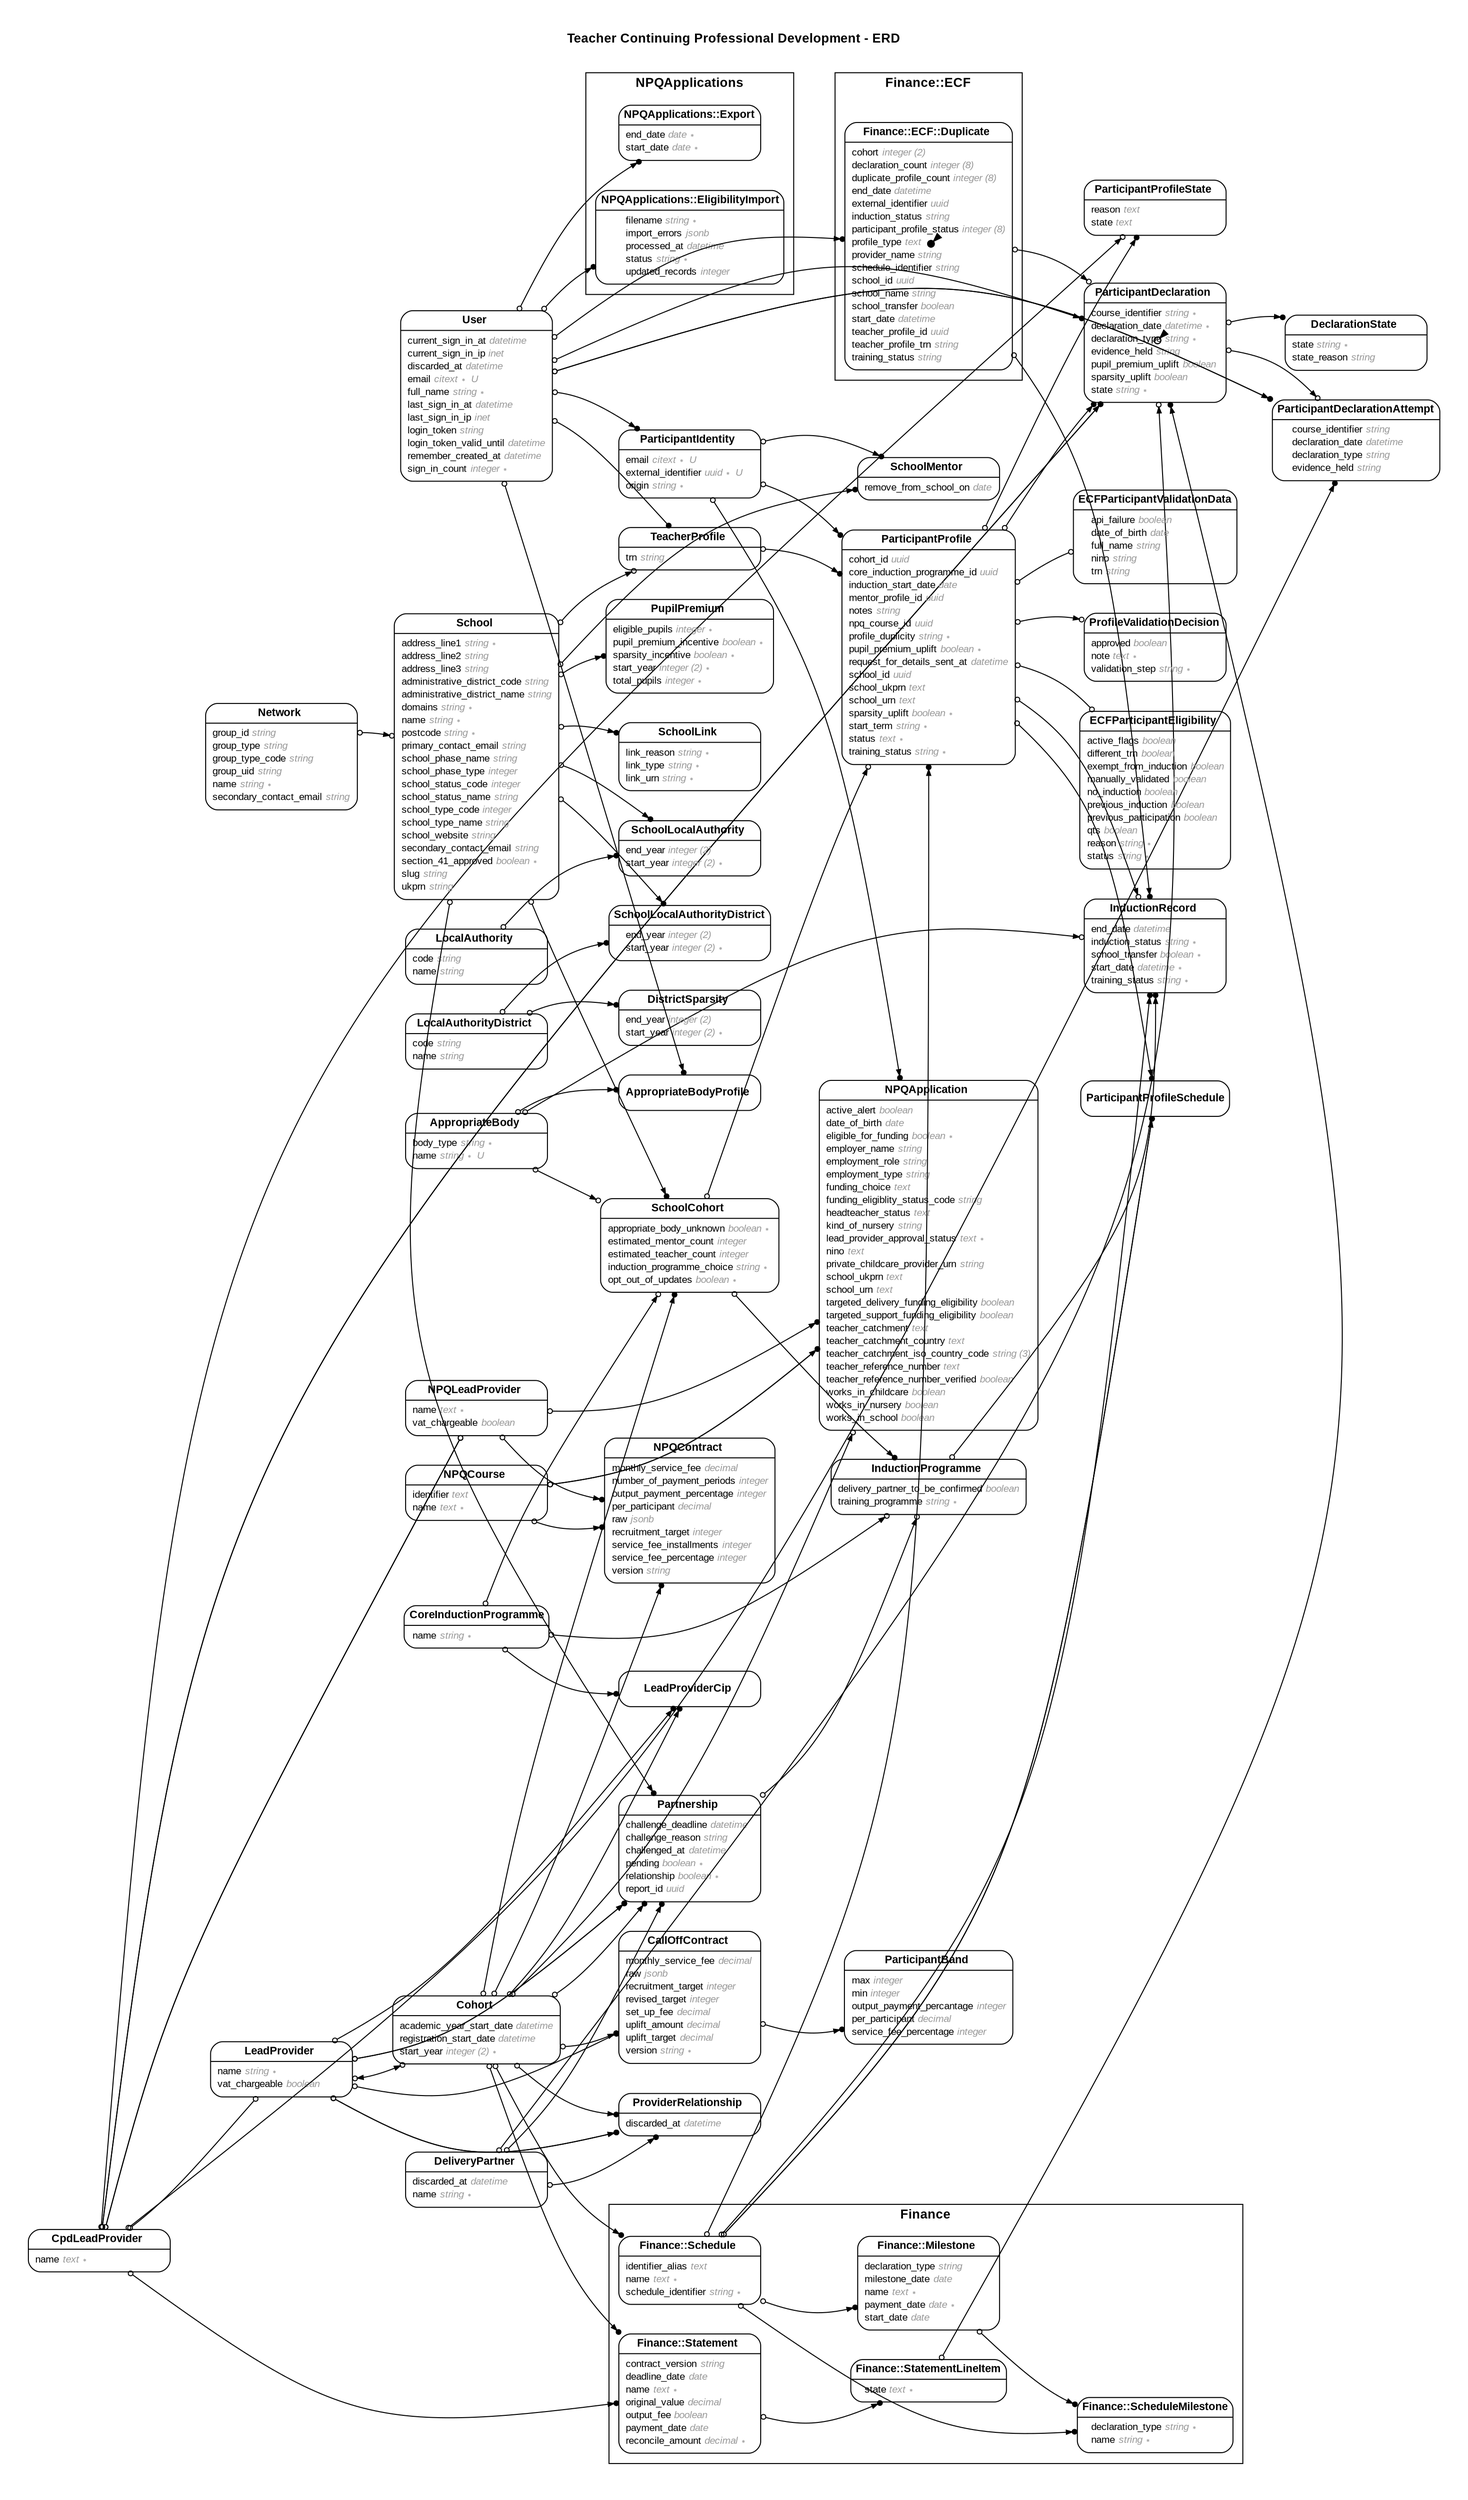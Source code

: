 digraph EarlyCareerFramework {
rankdir = "LR";
ranksep = "0.5";
nodesep = "0.4";
pad = "0.4,0.4";
margin = "0,0";
concentrate = "true";
labelloc = "t";
fontsize = "13";
fontname = "Arial Bold";
splines = "spline";
node[ shape  =  "Mrecord" , fontsize  =  "10" , fontname  =  "Arial" , margin  =  "0.07,0.05" , penwidth  =  "1.0"];
edge[ fontname  =  "Arial" , fontsize  =  "7" , dir  =  "both" , arrowsize  =  "0.9" , penwidth  =  "1.0" , labelangle  =  "32" , labeldistance  =  "1.8"];
rankdir = "LR";
label = "Teacher Continuing Professional Development - ERD\n\n";
splines = "curved";
m_AppropriateBody [label = <<table border="0" align="center" cellspacing="0.5" cellpadding="0" width="134">
  <tr><td align="center" valign="bottom" width="130"><font face="Arial Bold" point-size="11">AppropriateBody</font></td></tr>
</table>
|
<table border="0" align="left" cellspacing="2" cellpadding="0" width="134">
  <tr><td align="left" width="130" port="body_type">body_type <font face="Arial Italic" color="grey60">string ∗</font></td></tr>
  <tr><td align="left" width="130" port="name">name <font face="Arial Italic" color="grey60">string ∗ U</font></td></tr>
</table>
>];
m_AppropriateBodyProfile [label = <<table border="0" align="center" cellspacing="0.5" cellpadding="0" width="134">
  <tr><td align="center" valign="bottom" width="130"><font face="Arial Bold" point-size="11">AppropriateBodyProfile</font></td></tr>
</table>
>];
m_CallOffContract [label = <<table border="0" align="center" cellspacing="0.5" cellpadding="0" width="134">
  <tr><td align="center" valign="bottom" width="130"><font face="Arial Bold" point-size="11">CallOffContract</font></td></tr>
</table>
|
<table border="0" align="left" cellspacing="2" cellpadding="0" width="134">
  <tr><td align="left" width="130" port="monthly_service_fee">monthly_service_fee <font face="Arial Italic" color="grey60">decimal</font></td></tr>
  <tr><td align="left" width="130" port="raw">raw <font face="Arial Italic" color="grey60">jsonb</font></td></tr>
  <tr><td align="left" width="130" port="recruitment_target">recruitment_target <font face="Arial Italic" color="grey60">integer</font></td></tr>
  <tr><td align="left" width="130" port="revised_target">revised_target <font face="Arial Italic" color="grey60">integer</font></td></tr>
  <tr><td align="left" width="130" port="set_up_fee">set_up_fee <font face="Arial Italic" color="grey60">decimal</font></td></tr>
  <tr><td align="left" width="130" port="uplift_amount">uplift_amount <font face="Arial Italic" color="grey60">decimal</font></td></tr>
  <tr><td align="left" width="130" port="uplift_target">uplift_target <font face="Arial Italic" color="grey60">decimal</font></td></tr>
  <tr><td align="left" width="130" port="version">version <font face="Arial Italic" color="grey60">string ∗</font></td></tr>
</table>
>];
m_Cohort [label = <<table border="0" align="center" cellspacing="0.5" cellpadding="0" width="134">
  <tr><td align="center" valign="bottom" width="130"><font face="Arial Bold" point-size="11">Cohort</font></td></tr>
</table>
|
<table border="0" align="left" cellspacing="2" cellpadding="0" width="134">
  <tr><td align="left" width="130" port="academic_year_start_date">academic_year_start_date <font face="Arial Italic" color="grey60">datetime</font></td></tr>
  <tr><td align="left" width="130" port="registration_start_date">registration_start_date <font face="Arial Italic" color="grey60">datetime</font></td></tr>
  <tr><td align="left" width="130" port="start_year">start_year <font face="Arial Italic" color="grey60">integer (2) ∗</font></td></tr>
</table>
>];
m_CoreInductionProgramme [label = <<table border="0" align="center" cellspacing="0.5" cellpadding="0" width="134">
  <tr><td align="center" valign="bottom" width="130"><font face="Arial Bold" point-size="11">CoreInductionProgramme</font></td></tr>
</table>
|
<table border="0" align="left" cellspacing="2" cellpadding="0" width="134">
  <tr><td align="left" width="130" port="name">name <font face="Arial Italic" color="grey60">string ∗</font></td></tr>
</table>
>];
m_CpdLeadProvider [label = <<table border="0" align="center" cellspacing="0.5" cellpadding="0" width="134">
  <tr><td align="center" valign="bottom" width="130"><font face="Arial Bold" point-size="11">CpdLeadProvider</font></td></tr>
</table>
|
<table border="0" align="left" cellspacing="2" cellpadding="0" width="134">
  <tr><td align="left" width="130" port="name">name <font face="Arial Italic" color="grey60">text ∗</font></td></tr>
</table>
>];
m_DeclarationState [label = <<table border="0" align="center" cellspacing="0.5" cellpadding="0" width="134">
  <tr><td align="center" valign="bottom" width="130"><font face="Arial Bold" point-size="11">DeclarationState</font></td></tr>
</table>
|
<table border="0" align="left" cellspacing="2" cellpadding="0" width="134">
  <tr><td align="left" width="130" port="state">state <font face="Arial Italic" color="grey60">string ∗</font></td></tr>
  <tr><td align="left" width="130" port="state_reason">state_reason <font face="Arial Italic" color="grey60">string</font></td></tr>
</table>
>];
m_DeliveryPartner [label = <<table border="0" align="center" cellspacing="0.5" cellpadding="0" width="134">
  <tr><td align="center" valign="bottom" width="130"><font face="Arial Bold" point-size="11">DeliveryPartner</font></td></tr>
</table>
|
<table border="0" align="left" cellspacing="2" cellpadding="0" width="134">
  <tr><td align="left" width="130" port="discarded_at">discarded_at <font face="Arial Italic" color="grey60">datetime</font></td></tr>
  <tr><td align="left" width="130" port="name">name <font face="Arial Italic" color="grey60">string ∗</font></td></tr>
</table>
>];
m_DistrictSparsity [label = <<table border="0" align="center" cellspacing="0.5" cellpadding="0" width="134">
  <tr><td align="center" valign="bottom" width="130"><font face="Arial Bold" point-size="11">DistrictSparsity</font></td></tr>
</table>
|
<table border="0" align="left" cellspacing="2" cellpadding="0" width="134">
  <tr><td align="left" width="130" port="end_year">end_year <font face="Arial Italic" color="grey60">integer (2)</font></td></tr>
  <tr><td align="left" width="130" port="start_year">start_year <font face="Arial Italic" color="grey60">integer (2) ∗</font></td></tr>
</table>
>];
m_ECFParticipantEligibility [label = <<table border="0" align="center" cellspacing="0.5" cellpadding="0" width="134">
  <tr><td align="center" valign="bottom" width="130"><font face="Arial Bold" point-size="11">ECFParticipantEligibility</font></td></tr>
</table>
|
<table border="0" align="left" cellspacing="2" cellpadding="0" width="134">
  <tr><td align="left" width="130" port="active_flags">active_flags <font face="Arial Italic" color="grey60">boolean</font></td></tr>
  <tr><td align="left" width="130" port="different_trn">different_trn <font face="Arial Italic" color="grey60">boolean</font></td></tr>
  <tr><td align="left" width="130" port="exempt_from_induction">exempt_from_induction <font face="Arial Italic" color="grey60">boolean</font></td></tr>
  <tr><td align="left" width="130" port="manually_validated">manually_validated <font face="Arial Italic" color="grey60">boolean</font></td></tr>
  <tr><td align="left" width="130" port="no_induction">no_induction <font face="Arial Italic" color="grey60">boolean</font></td></tr>
  <tr><td align="left" width="130" port="previous_induction">previous_induction <font face="Arial Italic" color="grey60">boolean</font></td></tr>
  <tr><td align="left" width="130" port="previous_participation">previous_participation <font face="Arial Italic" color="grey60">boolean</font></td></tr>
  <tr><td align="left" width="130" port="qts">qts <font face="Arial Italic" color="grey60">boolean</font></td></tr>
  <tr><td align="left" width="130" port="reason">reason <font face="Arial Italic" color="grey60">string ∗</font></td></tr>
  <tr><td align="left" width="130" port="status">status <font face="Arial Italic" color="grey60">string ∗</font></td></tr>
</table>
>];
m_ECFParticipantValidationData [label = <<table border="0" align="center" cellspacing="0.5" cellpadding="0" width="134">
  <tr><td align="center" valign="bottom" width="130"><font face="Arial Bold" point-size="11">ECFParticipantValidationData</font></td></tr>
</table>
|
<table border="0" align="left" cellspacing="2" cellpadding="0" width="134">
  <tr><td align="left" width="130" port="api_failure">api_failure <font face="Arial Italic" color="grey60">boolean</font></td></tr>
  <tr><td align="left" width="130" port="date_of_birth">date_of_birth <font face="Arial Italic" color="grey60">date</font></td></tr>
  <tr><td align="left" width="130" port="full_name">full_name <font face="Arial Italic" color="grey60">string</font></td></tr>
  <tr><td align="left" width="130" port="nino">nino <font face="Arial Italic" color="grey60">string</font></td></tr>
  <tr><td align="left" width="130" port="trn">trn <font face="Arial Italic" color="grey60">string</font></td></tr>
</table>
>];
subgraph "cluster_Finance::ECF" {
margin = "10,10";
label = "Finance::ECF";
"m_Finance::ECF::Duplicate" [label = <<table border="0" align="center" cellspacing="0.5" cellpadding="0" width="134">
  <tr><td align="center" valign="bottom" width="130"><font face="Arial Bold" point-size="11">Finance::ECF::Duplicate</font></td></tr>
</table>
|
<table border="0" align="left" cellspacing="2" cellpadding="0" width="134">
  <tr><td align="left" width="130" port="cohort">cohort <font face="Arial Italic" color="grey60">integer (2)</font></td></tr>
  <tr><td align="left" width="130" port="declaration_count">declaration_count <font face="Arial Italic" color="grey60">integer (8)</font></td></tr>
  <tr><td align="left" width="130" port="duplicate_profile_count">duplicate_profile_count <font face="Arial Italic" color="grey60">integer (8)</font></td></tr>
  <tr><td align="left" width="130" port="end_date">end_date <font face="Arial Italic" color="grey60">datetime</font></td></tr>
  <tr><td align="left" width="130" port="external_identifier">external_identifier <font face="Arial Italic" color="grey60">uuid</font></td></tr>
  <tr><td align="left" width="130" port="induction_status">induction_status <font face="Arial Italic" color="grey60">string</font></td></tr>
  <tr><td align="left" width="130" port="participant_profile_status">participant_profile_status <font face="Arial Italic" color="grey60">integer (8)</font></td></tr>
  <tr><td align="left" width="130" port="profile_type">profile_type <font face="Arial Italic" color="grey60">text</font></td></tr>
  <tr><td align="left" width="130" port="provider_name">provider_name <font face="Arial Italic" color="grey60">string</font></td></tr>
  <tr><td align="left" width="130" port="schedule_identifier">schedule_identifier <font face="Arial Italic" color="grey60">string</font></td></tr>
  <tr><td align="left" width="130" port="school_id">school_id <font face="Arial Italic" color="grey60">uuid</font></td></tr>
  <tr><td align="left" width="130" port="school_name">school_name <font face="Arial Italic" color="grey60">string</font></td></tr>
  <tr><td align="left" width="130" port="school_transfer">school_transfer <font face="Arial Italic" color="grey60">boolean</font></td></tr>
  <tr><td align="left" width="130" port="start_date">start_date <font face="Arial Italic" color="grey60">datetime</font></td></tr>
  <tr><td align="left" width="130" port="teacher_profile_id">teacher_profile_id <font face="Arial Italic" color="grey60">uuid</font></td></tr>
  <tr><td align="left" width="130" port="teacher_profile_trn">teacher_profile_trn <font face="Arial Italic" color="grey60">string</font></td></tr>
  <tr><td align="left" width="130" port="training_status">training_status <font face="Arial Italic" color="grey60">string</font></td></tr>
</table>
>];
}
subgraph cluster_Finance {
margin = "10,10";
label = "Finance";
"m_Finance::Milestone" [label = <<table border="0" align="center" cellspacing="0.5" cellpadding="0" width="134">
  <tr><td align="center" valign="bottom" width="130"><font face="Arial Bold" point-size="11">Finance::Milestone</font></td></tr>
</table>
|
<table border="0" align="left" cellspacing="2" cellpadding="0" width="134">
  <tr><td align="left" width="130" port="declaration_type">declaration_type <font face="Arial Italic" color="grey60">string</font></td></tr>
  <tr><td align="left" width="130" port="milestone_date">milestone_date <font face="Arial Italic" color="grey60">date</font></td></tr>
  <tr><td align="left" width="130" port="name">name <font face="Arial Italic" color="grey60">text ∗</font></td></tr>
  <tr><td align="left" width="130" port="payment_date">payment_date <font face="Arial Italic" color="grey60">date ∗</font></td></tr>
  <tr><td align="left" width="130" port="start_date">start_date <font face="Arial Italic" color="grey60">date</font></td></tr>
</table>
>];
"m_Finance::Schedule" [label = <<table border="0" align="center" cellspacing="0.5" cellpadding="0" width="134">
  <tr><td align="center" valign="bottom" width="130"><font face="Arial Bold" point-size="11">Finance::Schedule</font></td></tr>
</table>
|
<table border="0" align="left" cellspacing="2" cellpadding="0" width="134">
  <tr><td align="left" width="130" port="identifier_alias">identifier_alias <font face="Arial Italic" color="grey60">text</font></td></tr>
  <tr><td align="left" width="130" port="name">name <font face="Arial Italic" color="grey60">text ∗</font></td></tr>
  <tr><td align="left" width="130" port="schedule_identifier">schedule_identifier <font face="Arial Italic" color="grey60">string ∗</font></td></tr>
</table>
>];
"m_Finance::ScheduleMilestone" [label = <<table border="0" align="center" cellspacing="0.5" cellpadding="0" width="134">
  <tr><td align="center" valign="bottom" width="130"><font face="Arial Bold" point-size="11">Finance::ScheduleMilestone</font></td></tr>
</table>
|
<table border="0" align="left" cellspacing="2" cellpadding="0" width="134">
  <tr><td align="left" width="130" port="declaration_type">declaration_type <font face="Arial Italic" color="grey60">string ∗</font></td></tr>
  <tr><td align="left" width="130" port="name">name <font face="Arial Italic" color="grey60">string ∗</font></td></tr>
</table>
>];
"m_Finance::Statement" [label = <<table border="0" align="center" cellspacing="0.5" cellpadding="0" width="134">
  <tr><td align="center" valign="bottom" width="130"><font face="Arial Bold" point-size="11">Finance::Statement</font></td></tr>
</table>
|
<table border="0" align="left" cellspacing="2" cellpadding="0" width="134">
  <tr><td align="left" width="130" port="contract_version">contract_version <font face="Arial Italic" color="grey60">string</font></td></tr>
  <tr><td align="left" width="130" port="deadline_date">deadline_date <font face="Arial Italic" color="grey60">date</font></td></tr>
  <tr><td align="left" width="130" port="name">name <font face="Arial Italic" color="grey60">text ∗</font></td></tr>
  <tr><td align="left" width="130" port="original_value">original_value <font face="Arial Italic" color="grey60">decimal</font></td></tr>
  <tr><td align="left" width="130" port="output_fee">output_fee <font face="Arial Italic" color="grey60">boolean</font></td></tr>
  <tr><td align="left" width="130" port="payment_date">payment_date <font face="Arial Italic" color="grey60">date</font></td></tr>
  <tr><td align="left" width="130" port="reconcile_amount">reconcile_amount <font face="Arial Italic" color="grey60">decimal ∗</font></td></tr>
</table>
>];
"m_Finance::StatementLineItem" [label = <<table border="0" align="center" cellspacing="0.5" cellpadding="0" width="134">
  <tr><td align="center" valign="bottom" width="130"><font face="Arial Bold" point-size="11">Finance::StatementLineItem</font></td></tr>
</table>
|
<table border="0" align="left" cellspacing="2" cellpadding="0" width="134">
  <tr><td align="left" width="130" port="state">state <font face="Arial Italic" color="grey60">text ∗</font></td></tr>
</table>
>];
}
m_InductionProgramme [label = <<table border="0" align="center" cellspacing="0.5" cellpadding="0" width="134">
  <tr><td align="center" valign="bottom" width="130"><font face="Arial Bold" point-size="11">InductionProgramme</font></td></tr>
</table>
|
<table border="0" align="left" cellspacing="2" cellpadding="0" width="134">
  <tr><td align="left" width="130" port="delivery_partner_to_be_confirmed">delivery_partner_to_be_confirmed <font face="Arial Italic" color="grey60">boolean</font></td></tr>
  <tr><td align="left" width="130" port="training_programme">training_programme <font face="Arial Italic" color="grey60">string ∗</font></td></tr>
</table>
>];
m_InductionRecord [label = <<table border="0" align="center" cellspacing="0.5" cellpadding="0" width="134">
  <tr><td align="center" valign="bottom" width="130"><font face="Arial Bold" point-size="11">InductionRecord</font></td></tr>
</table>
|
<table border="0" align="left" cellspacing="2" cellpadding="0" width="134">
  <tr><td align="left" width="130" port="end_date">end_date <font face="Arial Italic" color="grey60">datetime</font></td></tr>
  <tr><td align="left" width="130" port="induction_status">induction_status <font face="Arial Italic" color="grey60">string ∗</font></td></tr>
  <tr><td align="left" width="130" port="school_transfer">school_transfer <font face="Arial Italic" color="grey60">boolean ∗</font></td></tr>
  <tr><td align="left" width="130" port="start_date">start_date <font face="Arial Italic" color="grey60">datetime ∗</font></td></tr>
  <tr><td align="left" width="130" port="training_status">training_status <font face="Arial Italic" color="grey60">string ∗</font></td></tr>
</table>
>];
m_LeadProvider [label = <<table border="0" align="center" cellspacing="0.5" cellpadding="0" width="134">
  <tr><td align="center" valign="bottom" width="130"><font face="Arial Bold" point-size="11">LeadProvider</font></td></tr>
</table>
|
<table border="0" align="left" cellspacing="2" cellpadding="0" width="134">
  <tr><td align="left" width="130" port="name">name <font face="Arial Italic" color="grey60">string ∗</font></td></tr>
  <tr><td align="left" width="130" port="vat_chargeable">vat_chargeable <font face="Arial Italic" color="grey60">boolean</font></td></tr>
</table>
>];
m_LeadProviderCip [label = <<table border="0" align="center" cellspacing="0.5" cellpadding="0" width="134">
  <tr><td align="center" valign="bottom" width="130"><font face="Arial Bold" point-size="11">LeadProviderCip</font></td></tr>
</table>
>];
m_LocalAuthority [label = <<table border="0" align="center" cellspacing="0.5" cellpadding="0" width="134">
  <tr><td align="center" valign="bottom" width="130"><font face="Arial Bold" point-size="11">LocalAuthority</font></td></tr>
</table>
|
<table border="0" align="left" cellspacing="2" cellpadding="0" width="134">
  <tr><td align="left" width="130" port="code">code <font face="Arial Italic" color="grey60">string</font></td></tr>
  <tr><td align="left" width="130" port="name">name <font face="Arial Italic" color="grey60">string</font></td></tr>
</table>
>];
m_LocalAuthorityDistrict [label = <<table border="0" align="center" cellspacing="0.5" cellpadding="0" width="134">
  <tr><td align="center" valign="bottom" width="130"><font face="Arial Bold" point-size="11">LocalAuthorityDistrict</font></td></tr>
</table>
|
<table border="0" align="left" cellspacing="2" cellpadding="0" width="134">
  <tr><td align="left" width="130" port="code">code <font face="Arial Italic" color="grey60">string</font></td></tr>
  <tr><td align="left" width="130" port="name">name <font face="Arial Italic" color="grey60">string</font></td></tr>
</table>
>];
m_NPQApplication [label = <<table border="0" align="center" cellspacing="0.5" cellpadding="0" width="134">
  <tr><td align="center" valign="bottom" width="130"><font face="Arial Bold" point-size="11">NPQApplication</font></td></tr>
</table>
|
<table border="0" align="left" cellspacing="2" cellpadding="0" width="134">
  <tr><td align="left" width="130" port="active_alert">active_alert <font face="Arial Italic" color="grey60">boolean</font></td></tr>
  <tr><td align="left" width="130" port="date_of_birth">date_of_birth <font face="Arial Italic" color="grey60">date</font></td></tr>
  <tr><td align="left" width="130" port="eligible_for_funding">eligible_for_funding <font face="Arial Italic" color="grey60">boolean ∗</font></td></tr>
  <tr><td align="left" width="130" port="employer_name">employer_name <font face="Arial Italic" color="grey60">string</font></td></tr>
  <tr><td align="left" width="130" port="employment_role">employment_role <font face="Arial Italic" color="grey60">string</font></td></tr>
  <tr><td align="left" width="130" port="employment_type">employment_type <font face="Arial Italic" color="grey60">string</font></td></tr>
  <tr><td align="left" width="130" port="funding_choice">funding_choice <font face="Arial Italic" color="grey60">text</font></td></tr>
  <tr><td align="left" width="130" port="funding_eligiblity_status_code">funding_eligiblity_status_code <font face="Arial Italic" color="grey60">string</font></td></tr>
  <tr><td align="left" width="130" port="headteacher_status">headteacher_status <font face="Arial Italic" color="grey60">text</font></td></tr>
  <tr><td align="left" width="130" port="kind_of_nursery">kind_of_nursery <font face="Arial Italic" color="grey60">string</font></td></tr>
  <tr><td align="left" width="130" port="lead_provider_approval_status">lead_provider_approval_status <font face="Arial Italic" color="grey60">text ∗</font></td></tr>
  <tr><td align="left" width="130" port="nino">nino <font face="Arial Italic" color="grey60">text</font></td></tr>
  <tr><td align="left" width="130" port="private_childcare_provider_urn">private_childcare_provider_urn <font face="Arial Italic" color="grey60">string</font></td></tr>
  <tr><td align="left" width="130" port="school_ukprn">school_ukprn <font face="Arial Italic" color="grey60">text</font></td></tr>
  <tr><td align="left" width="130" port="school_urn">school_urn <font face="Arial Italic" color="grey60">text</font></td></tr>
  <tr><td align="left" width="130" port="targeted_delivery_funding_eligibility">targeted_delivery_funding_eligibility <font face="Arial Italic" color="grey60">boolean</font></td></tr>
  <tr><td align="left" width="130" port="targeted_support_funding_eligibility">targeted_support_funding_eligibility <font face="Arial Italic" color="grey60">boolean</font></td></tr>
  <tr><td align="left" width="130" port="teacher_catchment">teacher_catchment <font face="Arial Italic" color="grey60">text</font></td></tr>
  <tr><td align="left" width="130" port="teacher_catchment_country">teacher_catchment_country <font face="Arial Italic" color="grey60">text</font></td></tr>
  <tr><td align="left" width="130" port="teacher_catchment_iso_country_code">teacher_catchment_iso_country_code <font face="Arial Italic" color="grey60">string (3)</font></td></tr>
  <tr><td align="left" width="130" port="teacher_reference_number">teacher_reference_number <font face="Arial Italic" color="grey60">text</font></td></tr>
  <tr><td align="left" width="130" port="teacher_reference_number_verified">teacher_reference_number_verified <font face="Arial Italic" color="grey60">boolean</font></td></tr>
  <tr><td align="left" width="130" port="works_in_childcare">works_in_childcare <font face="Arial Italic" color="grey60">boolean</font></td></tr>
  <tr><td align="left" width="130" port="works_in_nursery">works_in_nursery <font face="Arial Italic" color="grey60">boolean</font></td></tr>
  <tr><td align="left" width="130" port="works_in_school">works_in_school <font face="Arial Italic" color="grey60">boolean</font></td></tr>
</table>
>];
subgraph cluster_NPQApplications {
margin = "10,10";
label = "NPQApplications";
"m_NPQApplications::EligibilityImport" [label = <<table border="0" align="center" cellspacing="0.5" cellpadding="0" width="134">
  <tr><td align="center" valign="bottom" width="130"><font face="Arial Bold" point-size="11">NPQApplications::EligibilityImport</font></td></tr>
</table>
|
<table border="0" align="left" cellspacing="2" cellpadding="0" width="134">
  <tr><td align="left" width="130" port="filename">filename <font face="Arial Italic" color="grey60">string ∗</font></td></tr>
  <tr><td align="left" width="130" port="import_errors">import_errors <font face="Arial Italic" color="grey60">jsonb</font></td></tr>
  <tr><td align="left" width="130" port="processed_at">processed_at <font face="Arial Italic" color="grey60">datetime</font></td></tr>
  <tr><td align="left" width="130" port="status">status <font face="Arial Italic" color="grey60">string ∗</font></td></tr>
  <tr><td align="left" width="130" port="updated_records">updated_records <font face="Arial Italic" color="grey60">integer</font></td></tr>
</table>
>];
"m_NPQApplications::Export" [label = <<table border="0" align="center" cellspacing="0.5" cellpadding="0" width="134">
  <tr><td align="center" valign="bottom" width="130"><font face="Arial Bold" point-size="11">NPQApplications::Export</font></td></tr>
</table>
|
<table border="0" align="left" cellspacing="2" cellpadding="0" width="134">
  <tr><td align="left" width="130" port="end_date">end_date <font face="Arial Italic" color="grey60">date ∗</font></td></tr>
  <tr><td align="left" width="130" port="start_date">start_date <font face="Arial Italic" color="grey60">date ∗</font></td></tr>
</table>
>];
}
m_NPQContract [label = <<table border="0" align="center" cellspacing="0.5" cellpadding="0" width="134">
  <tr><td align="center" valign="bottom" width="130"><font face="Arial Bold" point-size="11">NPQContract</font></td></tr>
</table>
|
<table border="0" align="left" cellspacing="2" cellpadding="0" width="134">
  <tr><td align="left" width="130" port="monthly_service_fee">monthly_service_fee <font face="Arial Italic" color="grey60">decimal</font></td></tr>
  <tr><td align="left" width="130" port="number_of_payment_periods">number_of_payment_periods <font face="Arial Italic" color="grey60">integer</font></td></tr>
  <tr><td align="left" width="130" port="output_payment_percentage">output_payment_percentage <font face="Arial Italic" color="grey60">integer</font></td></tr>
  <tr><td align="left" width="130" port="per_participant">per_participant <font face="Arial Italic" color="grey60">decimal</font></td></tr>
  <tr><td align="left" width="130" port="raw">raw <font face="Arial Italic" color="grey60">jsonb</font></td></tr>
  <tr><td align="left" width="130" port="recruitment_target">recruitment_target <font face="Arial Italic" color="grey60">integer</font></td></tr>
  <tr><td align="left" width="130" port="service_fee_installments">service_fee_installments <font face="Arial Italic" color="grey60">integer</font></td></tr>
  <tr><td align="left" width="130" port="service_fee_percentage">service_fee_percentage <font face="Arial Italic" color="grey60">integer</font></td></tr>
  <tr><td align="left" width="130" port="version">version <font face="Arial Italic" color="grey60">string</font></td></tr>
</table>
>];
m_NPQCourse [label = <<table border="0" align="center" cellspacing="0.5" cellpadding="0" width="134">
  <tr><td align="center" valign="bottom" width="130"><font face="Arial Bold" point-size="11">NPQCourse</font></td></tr>
</table>
|
<table border="0" align="left" cellspacing="2" cellpadding="0" width="134">
  <tr><td align="left" width="130" port="identifier">identifier <font face="Arial Italic" color="grey60">text</font></td></tr>
  <tr><td align="left" width="130" port="name">name <font face="Arial Italic" color="grey60">text ∗</font></td></tr>
</table>
>];
m_NPQLeadProvider [label = <<table border="0" align="center" cellspacing="0.5" cellpadding="0" width="134">
  <tr><td align="center" valign="bottom" width="130"><font face="Arial Bold" point-size="11">NPQLeadProvider</font></td></tr>
</table>
|
<table border="0" align="left" cellspacing="2" cellpadding="0" width="134">
  <tr><td align="left" width="130" port="name">name <font face="Arial Italic" color="grey60">text ∗</font></td></tr>
  <tr><td align="left" width="130" port="vat_chargeable">vat_chargeable <font face="Arial Italic" color="grey60">boolean</font></td></tr>
</table>
>];
m_Network [label = <<table border="0" align="center" cellspacing="0.5" cellpadding="0" width="134">
  <tr><td align="center" valign="bottom" width="130"><font face="Arial Bold" point-size="11">Network</font></td></tr>
</table>
|
<table border="0" align="left" cellspacing="2" cellpadding="0" width="134">
  <tr><td align="left" width="130" port="group_id">group_id <font face="Arial Italic" color="grey60">string</font></td></tr>
  <tr><td align="left" width="130" port="group_type">group_type <font face="Arial Italic" color="grey60">string</font></td></tr>
  <tr><td align="left" width="130" port="group_type_code">group_type_code <font face="Arial Italic" color="grey60">string</font></td></tr>
  <tr><td align="left" width="130" port="group_uid">group_uid <font face="Arial Italic" color="grey60">string</font></td></tr>
  <tr><td align="left" width="130" port="name">name <font face="Arial Italic" color="grey60">string ∗</font></td></tr>
  <tr><td align="left" width="130" port="secondary_contact_email">secondary_contact_email <font face="Arial Italic" color="grey60">string</font></td></tr>
</table>
>];
m_ParticipantBand [label = <<table border="0" align="center" cellspacing="0.5" cellpadding="0" width="134">
  <tr><td align="center" valign="bottom" width="130"><font face="Arial Bold" point-size="11">ParticipantBand</font></td></tr>
</table>
|
<table border="0" align="left" cellspacing="2" cellpadding="0" width="134">
  <tr><td align="left" width="130" port="max">max <font face="Arial Italic" color="grey60">integer</font></td></tr>
  <tr><td align="left" width="130" port="min">min <font face="Arial Italic" color="grey60">integer</font></td></tr>
  <tr><td align="left" width="130" port="output_payment_percantage">output_payment_percantage <font face="Arial Italic" color="grey60">integer</font></td></tr>
  <tr><td align="left" width="130" port="per_participant">per_participant <font face="Arial Italic" color="grey60">decimal</font></td></tr>
  <tr><td align="left" width="130" port="service_fee_percentage">service_fee_percentage <font face="Arial Italic" color="grey60">integer</font></td></tr>
</table>
>];
m_ParticipantDeclaration [label = <<table border="0" align="center" cellspacing="0.5" cellpadding="0" width="134">
  <tr><td align="center" valign="bottom" width="130"><font face="Arial Bold" point-size="11">ParticipantDeclaration</font></td></tr>
</table>
|
<table border="0" align="left" cellspacing="2" cellpadding="0" width="134">
  <tr><td align="left" width="130" port="course_identifier">course_identifier <font face="Arial Italic" color="grey60">string ∗</font></td></tr>
  <tr><td align="left" width="130" port="declaration_date">declaration_date <font face="Arial Italic" color="grey60">datetime ∗</font></td></tr>
  <tr><td align="left" width="130" port="declaration_type">declaration_type <font face="Arial Italic" color="grey60">string ∗</font></td></tr>
  <tr><td align="left" width="130" port="evidence_held">evidence_held <font face="Arial Italic" color="grey60">string</font></td></tr>
  <tr><td align="left" width="130" port="pupil_premium_uplift">pupil_premium_uplift <font face="Arial Italic" color="grey60">boolean</font></td></tr>
  <tr><td align="left" width="130" port="sparsity_uplift">sparsity_uplift <font face="Arial Italic" color="grey60">boolean</font></td></tr>
  <tr><td align="left" width="130" port="state">state <font face="Arial Italic" color="grey60">string ∗</font></td></tr>
</table>
>];
m_ParticipantDeclarationAttempt [label = <<table border="0" align="center" cellspacing="0.5" cellpadding="0" width="134">
  <tr><td align="center" valign="bottom" width="130"><font face="Arial Bold" point-size="11">ParticipantDeclarationAttempt</font></td></tr>
</table>
|
<table border="0" align="left" cellspacing="2" cellpadding="0" width="134">
  <tr><td align="left" width="130" port="course_identifier">course_identifier <font face="Arial Italic" color="grey60">string</font></td></tr>
  <tr><td align="left" width="130" port="declaration_date">declaration_date <font face="Arial Italic" color="grey60">datetime</font></td></tr>
  <tr><td align="left" width="130" port="declaration_type">declaration_type <font face="Arial Italic" color="grey60">string</font></td></tr>
  <tr><td align="left" width="130" port="evidence_held">evidence_held <font face="Arial Italic" color="grey60">string</font></td></tr>
</table>
>];
m_ParticipantIdentity [label = <<table border="0" align="center" cellspacing="0.5" cellpadding="0" width="134">
  <tr><td align="center" valign="bottom" width="130"><font face="Arial Bold" point-size="11">ParticipantIdentity</font></td></tr>
</table>
|
<table border="0" align="left" cellspacing="2" cellpadding="0" width="134">
  <tr><td align="left" width="130" port="email">email <font face="Arial Italic" color="grey60">citext ∗ U</font></td></tr>
  <tr><td align="left" width="130" port="external_identifier">external_identifier <font face="Arial Italic" color="grey60">uuid ∗ U</font></td></tr>
  <tr><td align="left" width="130" port="origin">origin <font face="Arial Italic" color="grey60">string ∗</font></td></tr>
</table>
>];
m_ParticipantProfile [label = <<table border="0" align="center" cellspacing="0.5" cellpadding="0" width="134">
  <tr><td align="center" valign="bottom" width="130"><font face="Arial Bold" point-size="11">ParticipantProfile</font></td></tr>
</table>
|
<table border="0" align="left" cellspacing="2" cellpadding="0" width="134">
  <tr><td align="left" width="130" port="cohort_id">cohort_id <font face="Arial Italic" color="grey60">uuid</font></td></tr>
  <tr><td align="left" width="130" port="core_induction_programme_id">core_induction_programme_id <font face="Arial Italic" color="grey60">uuid</font></td></tr>
  <tr><td align="left" width="130" port="induction_start_date">induction_start_date <font face="Arial Italic" color="grey60">date</font></td></tr>
  <tr><td align="left" width="130" port="mentor_profile_id">mentor_profile_id <font face="Arial Italic" color="grey60">uuid</font></td></tr>
  <tr><td align="left" width="130" port="notes">notes <font face="Arial Italic" color="grey60">string</font></td></tr>
  <tr><td align="left" width="130" port="npq_course_id">npq_course_id <font face="Arial Italic" color="grey60">uuid</font></td></tr>
  <tr><td align="left" width="130" port="profile_duplicity">profile_duplicity <font face="Arial Italic" color="grey60">string ∗</font></td></tr>
  <tr><td align="left" width="130" port="pupil_premium_uplift">pupil_premium_uplift <font face="Arial Italic" color="grey60">boolean ∗</font></td></tr>
  <tr><td align="left" width="130" port="request_for_details_sent_at">request_for_details_sent_at <font face="Arial Italic" color="grey60">datetime</font></td></tr>
  <tr><td align="left" width="130" port="school_id">school_id <font face="Arial Italic" color="grey60">uuid</font></td></tr>
  <tr><td align="left" width="130" port="school_ukprn">school_ukprn <font face="Arial Italic" color="grey60">text</font></td></tr>
  <tr><td align="left" width="130" port="school_urn">school_urn <font face="Arial Italic" color="grey60">text</font></td></tr>
  <tr><td align="left" width="130" port="sparsity_uplift">sparsity_uplift <font face="Arial Italic" color="grey60">boolean ∗</font></td></tr>
  <tr><td align="left" width="130" port="start_term">start_term <font face="Arial Italic" color="grey60">string ∗</font></td></tr>
  <tr><td align="left" width="130" port="status">status <font face="Arial Italic" color="grey60">text ∗</font></td></tr>
  <tr><td align="left" width="130" port="training_status">training_status <font face="Arial Italic" color="grey60">string ∗</font></td></tr>
</table>
>];
m_ParticipantProfileSchedule [label = <<table border="0" align="center" cellspacing="0.5" cellpadding="0" width="134">
  <tr><td align="center" valign="bottom" width="130"><font face="Arial Bold" point-size="11">ParticipantProfileSchedule</font></td></tr>
</table>
>];
m_ParticipantProfileState [label = <<table border="0" align="center" cellspacing="0.5" cellpadding="0" width="134">
  <tr><td align="center" valign="bottom" width="130"><font face="Arial Bold" point-size="11">ParticipantProfileState</font></td></tr>
</table>
|
<table border="0" align="left" cellspacing="2" cellpadding="0" width="134">
  <tr><td align="left" width="130" port="reason">reason <font face="Arial Italic" color="grey60">text</font></td></tr>
  <tr><td align="left" width="130" port="state">state <font face="Arial Italic" color="grey60">text</font></td></tr>
</table>
>];
m_Partnership [label = <<table border="0" align="center" cellspacing="0.5" cellpadding="0" width="134">
  <tr><td align="center" valign="bottom" width="130"><font face="Arial Bold" point-size="11">Partnership</font></td></tr>
</table>
|
<table border="0" align="left" cellspacing="2" cellpadding="0" width="134">
  <tr><td align="left" width="130" port="challenge_deadline">challenge_deadline <font face="Arial Italic" color="grey60">datetime</font></td></tr>
  <tr><td align="left" width="130" port="challenge_reason">challenge_reason <font face="Arial Italic" color="grey60">string</font></td></tr>
  <tr><td align="left" width="130" port="challenged_at">challenged_at <font face="Arial Italic" color="grey60">datetime</font></td></tr>
  <tr><td align="left" width="130" port="pending">pending <font face="Arial Italic" color="grey60">boolean ∗</font></td></tr>
  <tr><td align="left" width="130" port="relationship">relationship <font face="Arial Italic" color="grey60">boolean ∗</font></td></tr>
  <tr><td align="left" width="130" port="report_id">report_id <font face="Arial Italic" color="grey60">uuid</font></td></tr>
</table>
>];
m_ProfileValidationDecision [label = <<table border="0" align="center" cellspacing="0.5" cellpadding="0" width="134">
  <tr><td align="center" valign="bottom" width="130"><font face="Arial Bold" point-size="11">ProfileValidationDecision</font></td></tr>
</table>
|
<table border="0" align="left" cellspacing="2" cellpadding="0" width="134">
  <tr><td align="left" width="130" port="approved">approved <font face="Arial Italic" color="grey60">boolean</font></td></tr>
  <tr><td align="left" width="130" port="note">note <font face="Arial Italic" color="grey60">text ∗</font></td></tr>
  <tr><td align="left" width="130" port="validation_step">validation_step <font face="Arial Italic" color="grey60">string ∗</font></td></tr>
</table>
>];
m_ProviderRelationship [label = <<table border="0" align="center" cellspacing="0.5" cellpadding="0" width="134">
  <tr><td align="center" valign="bottom" width="130"><font face="Arial Bold" point-size="11">ProviderRelationship</font></td></tr>
</table>
|
<table border="0" align="left" cellspacing="2" cellpadding="0" width="134">
  <tr><td align="left" width="130" port="discarded_at">discarded_at <font face="Arial Italic" color="grey60">datetime</font></td></tr>
</table>
>];
m_PupilPremium [label = <<table border="0" align="center" cellspacing="0.5" cellpadding="0" width="134">
  <tr><td align="center" valign="bottom" width="130"><font face="Arial Bold" point-size="11">PupilPremium</font></td></tr>
</table>
|
<table border="0" align="left" cellspacing="2" cellpadding="0" width="134">
  <tr><td align="left" width="130" port="eligible_pupils">eligible_pupils <font face="Arial Italic" color="grey60">integer ∗</font></td></tr>
  <tr><td align="left" width="130" port="pupil_premium_incentive">pupil_premium_incentive <font face="Arial Italic" color="grey60">boolean ∗</font></td></tr>
  <tr><td align="left" width="130" port="sparsity_incentive">sparsity_incentive <font face="Arial Italic" color="grey60">boolean ∗</font></td></tr>
  <tr><td align="left" width="130" port="start_year">start_year <font face="Arial Italic" color="grey60">integer (2) ∗</font></td></tr>
  <tr><td align="left" width="130" port="total_pupils">total_pupils <font face="Arial Italic" color="grey60">integer ∗</font></td></tr>
</table>
>];
m_School [label = <<table border="0" align="center" cellspacing="0.5" cellpadding="0" width="134">
  <tr><td align="center" valign="bottom" width="130"><font face="Arial Bold" point-size="11">School</font></td></tr>
</table>
|
<table border="0" align="left" cellspacing="2" cellpadding="0" width="134">
  <tr><td align="left" width="130" port="address_line1">address_line1 <font face="Arial Italic" color="grey60">string ∗</font></td></tr>
  <tr><td align="left" width="130" port="address_line2">address_line2 <font face="Arial Italic" color="grey60">string</font></td></tr>
  <tr><td align="left" width="130" port="address_line3">address_line3 <font face="Arial Italic" color="grey60">string</font></td></tr>
  <tr><td align="left" width="130" port="administrative_district_code">administrative_district_code <font face="Arial Italic" color="grey60">string</font></td></tr>
  <tr><td align="left" width="130" port="administrative_district_name">administrative_district_name <font face="Arial Italic" color="grey60">string</font></td></tr>
  <tr><td align="left" width="130" port="domains">domains <font face="Arial Italic" color="grey60">string ∗</font></td></tr>
  <tr><td align="left" width="130" port="name">name <font face="Arial Italic" color="grey60">string ∗</font></td></tr>
  <tr><td align="left" width="130" port="postcode">postcode <font face="Arial Italic" color="grey60">string ∗</font></td></tr>
  <tr><td align="left" width="130" port="primary_contact_email">primary_contact_email <font face="Arial Italic" color="grey60">string</font></td></tr>
  <tr><td align="left" width="130" port="school_phase_name">school_phase_name <font face="Arial Italic" color="grey60">string</font></td></tr>
  <tr><td align="left" width="130" port="school_phase_type">school_phase_type <font face="Arial Italic" color="grey60">integer</font></td></tr>
  <tr><td align="left" width="130" port="school_status_code">school_status_code <font face="Arial Italic" color="grey60">integer</font></td></tr>
  <tr><td align="left" width="130" port="school_status_name">school_status_name <font face="Arial Italic" color="grey60">string</font></td></tr>
  <tr><td align="left" width="130" port="school_type_code">school_type_code <font face="Arial Italic" color="grey60">integer</font></td></tr>
  <tr><td align="left" width="130" port="school_type_name">school_type_name <font face="Arial Italic" color="grey60">string</font></td></tr>
  <tr><td align="left" width="130" port="school_website">school_website <font face="Arial Italic" color="grey60">string</font></td></tr>
  <tr><td align="left" width="130" port="secondary_contact_email">secondary_contact_email <font face="Arial Italic" color="grey60">string</font></td></tr>
  <tr><td align="left" width="130" port="section_41_approved">section_41_approved <font face="Arial Italic" color="grey60">boolean ∗</font></td></tr>
  <tr><td align="left" width="130" port="slug">slug <font face="Arial Italic" color="grey60">string</font></td></tr>
  <tr><td align="left" width="130" port="ukprn">ukprn <font face="Arial Italic" color="grey60">string</font></td></tr>
</table>
>];
m_SchoolCohort [label = <<table border="0" align="center" cellspacing="0.5" cellpadding="0" width="134">
  <tr><td align="center" valign="bottom" width="130"><font face="Arial Bold" point-size="11">SchoolCohort</font></td></tr>
</table>
|
<table border="0" align="left" cellspacing="2" cellpadding="0" width="134">
  <tr><td align="left" width="130" port="appropriate_body_unknown">appropriate_body_unknown <font face="Arial Italic" color="grey60">boolean ∗</font></td></tr>
  <tr><td align="left" width="130" port="estimated_mentor_count">estimated_mentor_count <font face="Arial Italic" color="grey60">integer</font></td></tr>
  <tr><td align="left" width="130" port="estimated_teacher_count">estimated_teacher_count <font face="Arial Italic" color="grey60">integer</font></td></tr>
  <tr><td align="left" width="130" port="induction_programme_choice">induction_programme_choice <font face="Arial Italic" color="grey60">string ∗</font></td></tr>
  <tr><td align="left" width="130" port="opt_out_of_updates">opt_out_of_updates <font face="Arial Italic" color="grey60">boolean ∗</font></td></tr>
</table>
>];
m_SchoolLink [label = <<table border="0" align="center" cellspacing="0.5" cellpadding="0" width="134">
  <tr><td align="center" valign="bottom" width="130"><font face="Arial Bold" point-size="11">SchoolLink</font></td></tr>
</table>
|
<table border="0" align="left" cellspacing="2" cellpadding="0" width="134">
  <tr><td align="left" width="130" port="link_reason">link_reason <font face="Arial Italic" color="grey60">string ∗</font></td></tr>
  <tr><td align="left" width="130" port="link_type">link_type <font face="Arial Italic" color="grey60">string ∗</font></td></tr>
  <tr><td align="left" width="130" port="link_urn">link_urn <font face="Arial Italic" color="grey60">string ∗</font></td></tr>
</table>
>];
m_SchoolLocalAuthority [label = <<table border="0" align="center" cellspacing="0.5" cellpadding="0" width="134">
  <tr><td align="center" valign="bottom" width="130"><font face="Arial Bold" point-size="11">SchoolLocalAuthority</font></td></tr>
</table>
|
<table border="0" align="left" cellspacing="2" cellpadding="0" width="134">
  <tr><td align="left" width="130" port="end_year">end_year <font face="Arial Italic" color="grey60">integer (2)</font></td></tr>
  <tr><td align="left" width="130" port="start_year">start_year <font face="Arial Italic" color="grey60">integer (2) ∗</font></td></tr>
</table>
>];
m_SchoolLocalAuthorityDistrict [label = <<table border="0" align="center" cellspacing="0.5" cellpadding="0" width="134">
  <tr><td align="center" valign="bottom" width="130"><font face="Arial Bold" point-size="11">SchoolLocalAuthorityDistrict</font></td></tr>
</table>
|
<table border="0" align="left" cellspacing="2" cellpadding="0" width="134">
  <tr><td align="left" width="130" port="end_year">end_year <font face="Arial Italic" color="grey60">integer (2)</font></td></tr>
  <tr><td align="left" width="130" port="start_year">start_year <font face="Arial Italic" color="grey60">integer (2) ∗</font></td></tr>
</table>
>];
m_SchoolMentor [label = <<table border="0" align="center" cellspacing="0.5" cellpadding="0" width="134">
  <tr><td align="center" valign="bottom" width="130"><font face="Arial Bold" point-size="11">SchoolMentor</font></td></tr>
</table>
|
<table border="0" align="left" cellspacing="2" cellpadding="0" width="134">
  <tr><td align="left" width="130" port="remove_from_school_on">remove_from_school_on <font face="Arial Italic" color="grey60">date</font></td></tr>
</table>
>];
m_TeacherProfile [label = <<table border="0" align="center" cellspacing="0.5" cellpadding="0" width="134">
  <tr><td align="center" valign="bottom" width="130"><font face="Arial Bold" point-size="11">TeacherProfile</font></td></tr>
</table>
|
<table border="0" align="left" cellspacing="2" cellpadding="0" width="134">
  <tr><td align="left" width="130" port="trn">trn <font face="Arial Italic" color="grey60">string</font></td></tr>
</table>
>];
m_User [label = <<table border="0" align="center" cellspacing="0.5" cellpadding="0" width="134">
  <tr><td align="center" valign="bottom" width="130"><font face="Arial Bold" point-size="11">User</font></td></tr>
</table>
|
<table border="0" align="left" cellspacing="2" cellpadding="0" width="134">
  <tr><td align="left" width="130" port="current_sign_in_at">current_sign_in_at <font face="Arial Italic" color="grey60">datetime</font></td></tr>
  <tr><td align="left" width="130" port="current_sign_in_ip">current_sign_in_ip <font face="Arial Italic" color="grey60">inet</font></td></tr>
  <tr><td align="left" width="130" port="discarded_at">discarded_at <font face="Arial Italic" color="grey60">datetime</font></td></tr>
  <tr><td align="left" width="130" port="email">email <font face="Arial Italic" color="grey60">citext ∗ U</font></td></tr>
  <tr><td align="left" width="130" port="full_name">full_name <font face="Arial Italic" color="grey60">string ∗</font></td></tr>
  <tr><td align="left" width="130" port="last_sign_in_at">last_sign_in_at <font face="Arial Italic" color="grey60">datetime</font></td></tr>
  <tr><td align="left" width="130" port="last_sign_in_ip">last_sign_in_ip <font face="Arial Italic" color="grey60">inet</font></td></tr>
  <tr><td align="left" width="130" port="login_token">login_token <font face="Arial Italic" color="grey60">string</font></td></tr>
  <tr><td align="left" width="130" port="login_token_valid_until">login_token_valid_until <font face="Arial Italic" color="grey60">datetime</font></td></tr>
  <tr><td align="left" width="130" port="remember_created_at">remember_created_at <font face="Arial Italic" color="grey60">datetime</font></td></tr>
  <tr><td align="left" width="130" port="sign_in_count">sign_in_count <font face="Arial Italic" color="grey60">integer ∗</font></td></tr>
</table>
>];
  m_User -> "m_NPQApplications::EligibilityImport" [arrowsize = "0.6", arrowhead = "dotnormal", arrowtail = "odot", weight = "1"];
  m_Cohort -> "m_Finance::Schedule" [arrowsize = "0.6", arrowhead = "dotnormal", arrowtail = "odot", weight = "9"];
  "m_Finance::Schedule" -> "m_Finance::ScheduleMilestone" [arrowsize = "0.6", arrowhead = "dotnormal", arrowtail = "odot", weight = "9"];
  "m_Finance::Schedule" -> "m_Finance::Milestone" [arrowsize = "0.6", arrowhead = "dotnormal", arrowtail = "odot", weight = "9"];
  "m_Finance::Schedule" -> m_ParticipantProfile [arrowsize = "0.6", arrowhead = "dotnormal", arrowtail = "odot", weight = "16"];
  m_User -> m_ParticipantIdentity [arrowsize = "0.6", arrowhead = "dotnormal", arrowtail = "odot", weight = "2"];
  m_User -> m_TeacherProfile [arrowsize = "0.6", arrowhead = "dot", arrowtail = "odot", weight = "2"];
  m_User -> m_AppropriateBodyProfile [arrowsize = "0.6", arrowhead = "dotnormal", arrowtail = "odot", weight = "2"];
  m_AppropriateBody -> m_AppropriateBodyProfile [arrowsize = "0.6", arrowhead = "dotnormal", arrowtail = "odot", weight = "2"];
  m_LeadProvider -> m_CallOffContract [arrowsize = "0.6", arrowhead = "dot", arrowtail = "odot", weight = "2"];
  m_Cohort -> m_CallOffContract [arrowsize = "0.6", arrowhead = "dotnormal", arrowtail = "odot", weight = "2"];
  m_CallOffContract -> m_ParticipantBand [arrowsize = "0.6", arrowhead = "dotnormal", arrowtail = "odot", weight = "2"];
  m_Cohort -> m_Partnership [arrowsize = "0.6", arrowhead = "dotnormal", arrowtail = "odot", weight = "2"];
  m_Cohort -> m_NPQContract [arrowsize = "0.6", arrowhead = "dotnormal", arrowtail = "odot", weight = "2"];
  m_CpdLeadProvider -> m_LeadProvider [arrowsize = "0.6", arrowhead = "odot", arrowtail = "odot", weight = "2"];
  m_CpdLeadProvider -> m_NPQLeadProvider [arrowsize = "0.6", arrowhead = "odot", arrowtail = "odot", weight = "2"];
  m_CpdLeadProvider -> m_ParticipantDeclaration [arrowsize = "0.6", arrowhead = "dotnormal", arrowtail = "odot", weight = "4"];
  m_CpdLeadProvider -> "m_Finance::Statement" [arrowsize = "0.6", arrowhead = "dotnormal", arrowtail = "odot", weight = "8"];
  m_ParticipantDeclaration -> m_DeclarationState [arrowsize = "0.6", arrowhead = "dotnormal", arrowtail = "odot", weight = "4"];
  m_DeliveryPartner -> m_ProviderRelationship [arrowsize = "0.6", arrowhead = "dotnormal", arrowtail = "odot", weight = "2"];
  m_DeliveryPartner -> m_Partnership [arrowsize = "0.6", arrowhead = "dotnormal", arrowtail = "odot", weight = "3"];
  m_Cohort -> m_ProviderRelationship [arrowsize = "0.6", arrowhead = "dotnormal", arrowtail = "odot", weight = "1"];
  m_LeadProvider -> m_ProviderRelationship [arrowsize = "0.6", arrowhead = "dotnormal", arrowtail = "odot", weight = "2"];
  m_LocalAuthorityDistrict -> m_DistrictSparsity [arrowsize = "0.6", arrowhead = "dotnormal", arrowtail = "odot", weight = "2"];
  m_SchoolCohort -> m_InductionProgramme [arrowsize = "0.6", arrowhead = "dotnormal", arrowtail = "odot", weight = "3"];
  m_Partnership -> m_InductionProgramme [arrowsize = "0.6", arrowhead = "odotnormal", arrowtail = "odot", weight = "1"];
  m_CoreInductionProgramme -> m_InductionProgramme [arrowsize = "0.6", arrowhead = "odotnormal", arrowtail = "odot", weight = "1"];
  m_InductionProgramme -> m_InductionRecord [arrowsize = "0.6", arrowhead = "dotnormal", arrowtail = "odot", weight = "7"];
  "m_Finance::Schedule" -> m_InductionRecord [arrowsize = "0.6", arrowhead = "dotnormal", arrowtail = "odot", weight = "1"];
  m_AppropriateBody -> m_InductionRecord [arrowsize = "0.6", arrowhead = "odotnormal", arrowtail = "odot", weight = "1"];
  m_LeadProvider -> m_Partnership [arrowsize = "0.6", arrowhead = "dotnormal", arrowtail = "odot", weight = "3"];
  m_LeadProvider -> m_Cohort [arrowsize = "0.6", arrowhead = "odotnormal", arrowtail = "odotnormal", weight = "1"];
  m_LeadProvider -> m_LeadProviderCip [arrowsize = "0.6", arrowhead = "dotnormal", arrowtail = "odot", weight = "2"];
  m_Cohort -> m_LeadProviderCip [arrowsize = "0.6", arrowhead = "dotnormal", arrowtail = "odot", weight = "1"];
  m_CoreInductionProgramme -> m_LeadProviderCip [arrowsize = "0.6", arrowhead = "dotnormal", arrowtail = "odot", weight = "1"];
  m_LocalAuthority -> m_SchoolLocalAuthority [arrowsize = "0.6", arrowhead = "dotnormal", arrowtail = "odot", weight = "2"];
  m_LocalAuthorityDistrict -> m_SchoolLocalAuthorityDistrict [arrowsize = "0.6", arrowhead = "dotnormal", arrowtail = "odot", weight = "2"];
  m_Network -> m_School [arrowsize = "0.6", arrowhead = "odotnormal", arrowtail = "odot", weight = "2"];
  m_ParticipantIdentity -> m_NPQApplication [arrowsize = "0.6", arrowhead = "dotnormal", arrowtail = "odot", weight = "2"];
  m_NPQLeadProvider -> m_NPQApplication [arrowsize = "0.6", arrowhead = "dotnormal", arrowtail = "odot", weight = "2"];
  m_NPQCourse -> m_NPQApplication [arrowsize = "0.6", arrowhead = "dotnormal", arrowtail = "odot", weight = "2"];
  m_Cohort -> m_NPQApplication [arrowsize = "0.6", arrowhead = "odotnormal", arrowtail = "odot", weight = "1"];
  m_User -> "m_NPQApplications::Export" [arrowsize = "0.6", arrowhead = "dotnormal", arrowtail = "odot", weight = "1"];
  m_NPQLeadProvider -> m_NPQContract [arrowsize = "0.6", arrowhead = "dotnormal", arrowtail = "odot", weight = "2"];
  m_NPQCourse -> m_NPQContract [arrowsize = "0.6", arrowhead = "dotnormal", arrowtail = "odot", weight = "1"];
  m_User -> m_ParticipantDeclaration [arrowsize = "0.6", arrowhead = "dotnormal", arrowtail = "odot", weight = "3"];
  m_ParticipantProfile -> m_ParticipantDeclaration [arrowsize = "0.6", arrowhead = "dotnormal", arrowtail = "odot", weight = "9"];
  m_ParticipantDeclaration -> m_ParticipantDeclaration [arrowsize = "0.6", arrowhead = "odotnormal", arrowtail = "odot", weight = "6"];
  m_DeliveryPartner -> m_ParticipantDeclaration [arrowsize = "0.6", arrowhead = "odotnormal", arrowtail = "odot", weight = "3"];
  m_ParticipantDeclaration -> m_ParticipantDeclarationAttempt [arrowsize = "0.6", arrowhead = "odotnormal", arrowtail = "odot", weight = "4"];
  m_ParticipantDeclaration -> "m_Finance::StatementLineItem" [arrowsize = "0.6", arrowhead = "dotnormal", arrowtail = "odot", weight = "7"];
  m_CpdLeadProvider -> m_ParticipantDeclarationAttempt [arrowsize = "0.6", arrowhead = "dotnormal", arrowtail = "odot", weight = "1"];
  m_User -> m_ParticipantDeclarationAttempt [arrowsize = "0.6", arrowhead = "dotnormal", arrowtail = "odot", weight = "1"];
  m_ParticipantIdentity -> m_ParticipantProfile [arrowsize = "0.6", arrowhead = "dotnormal", arrowtail = "odot", weight = "9"];
  m_TeacherProfile -> m_ParticipantProfile [arrowsize = "0.6", arrowhead = "dotnormal", arrowtail = "odot", weight = "9"];
  m_ParticipantProfile -> m_ProfileValidationDecision [arrowsize = "0.6", arrowhead = "odotnormal", arrowtail = "odot", weight = "8"];
  m_ParticipantProfile -> m_InductionRecord [arrowsize = "0.6", arrowhead = "odotnormal", arrowtail = "odot", weight = "16"];
  m_ParticipantProfile -> m_ECFParticipantEligibility [arrowsize = "0.6", arrowhead = "odot", arrowtail = "odot", weight = "8"];
  m_ParticipantProfile -> m_ECFParticipantValidationData [arrowsize = "0.6", arrowhead = "odot", arrowtail = "odot", weight = "8"];
  m_ParticipantProfile -> m_ParticipantProfileState [arrowsize = "0.6", arrowhead = "dotnormal", arrowtail = "odot", weight = "17"];
  m_ParticipantProfile -> m_ParticipantProfileSchedule [arrowsize = "0.6", arrowhead = "dotnormal", arrowtail = "odot", weight = "9"];
  "m_Finance::Schedule" -> m_ParticipantProfileSchedule [arrowsize = "0.6", arrowhead = "dotnormal", arrowtail = "odot", weight = "1"];
  m_CpdLeadProvider -> m_ParticipantProfileState [arrowsize = "0.6", arrowhead = "odotnormal", arrowtail = "odot", weight = "1"];
  m_School -> m_Partnership [arrowsize = "0.6", arrowhead = "dotnormal", arrowtail = "odot", weight = "3"];
  m_School -> m_PupilPremium [arrowsize = "0.6", arrowhead = "dotnormal", arrowtail = "odot", weight = "2"];
  m_School -> m_SchoolLink [arrowsize = "0.6", arrowhead = "dotnormal", arrowtail = "odot", weight = "5"];
  m_School -> m_SchoolLocalAuthority [arrowsize = "0.6", arrowhead = "dotnormal", arrowtail = "odot", weight = "3"];
  m_School -> m_SchoolLocalAuthorityDistrict [arrowsize = "0.6", arrowhead = "dotnormal", arrowtail = "odot", weight = "3"];
  m_School -> m_SchoolCohort [arrowsize = "0.6", arrowhead = "dotnormal", arrowtail = "odot", weight = "2"];
  m_School -> m_SchoolMentor [arrowsize = "0.6", arrowhead = "dotnormal", arrowtail = "odot", weight = "2"];
  m_Cohort -> m_SchoolCohort [arrowsize = "0.6", arrowhead = "dotnormal", arrowtail = "odot", weight = "1"];
  m_CoreInductionProgramme -> m_SchoolCohort [arrowsize = "0.6", arrowhead = "odotnormal", arrowtail = "odot", weight = "1"];
  m_AppropriateBody -> m_SchoolCohort [arrowsize = "0.6", arrowhead = "odotnormal", arrowtail = "odot", weight = "1"];
  m_SchoolCohort -> m_ParticipantProfile [arrowsize = "0.6", arrowhead = "odotnormal", arrowtail = "odot", weight = "3"];
  m_ParticipantIdentity -> m_SchoolMentor [arrowsize = "0.6", arrowhead = "dotnormal", arrowtail = "odot", weight = "1"];
  m_School -> m_TeacherProfile [arrowsize = "0.6", arrowhead = "odotnormal", arrowtail = "odot", weight = "1"];
  "m_Finance::Milestone" -> "m_Finance::ScheduleMilestone" [arrowsize = "0.6", arrowhead = "dotnormal", arrowtail = "odot", weight = "1"];
  m_Cohort -> "m_Finance::Statement" [arrowsize = "0.6", arrowhead = "dotnormal", arrowtail = "odot", weight = "7"];
  "m_Finance::Statement" -> "m_Finance::StatementLineItem" [arrowsize = "0.6", arrowhead = "dotnormal", arrowtail = "odot", weight = "22"];
  "m_Finance::ECF::Duplicate" -> "m_Finance::ECF::Duplicate" [arrowsize = "0.6", arrowhead = "dotnormal", arrowtail = "odot", weight = "2"];
  "m_Finance::ECF::Duplicate" -> m_InductionRecord [arrowsize = "0.6", arrowhead = "dotnormal", arrowtail = "odot", weight = "2"];
  m_User -> "m_Finance::ECF::Duplicate" [arrowsize = "0.6", arrowhead = "dotnormal", arrowtail = "odot", weight = "1"];
  "m_Finance::ECF::Duplicate" -> m_ParticipantDeclaration [arrowsize = "0.6", arrowhead = "odotnormal", arrowtail = "odot", weight = "1"];
}
